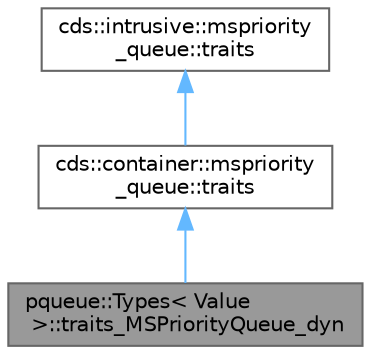 digraph "pqueue::Types&lt; Value &gt;::traits_MSPriorityQueue_dyn"
{
 // LATEX_PDF_SIZE
  bgcolor="transparent";
  edge [fontname=Helvetica,fontsize=10,labelfontname=Helvetica,labelfontsize=10];
  node [fontname=Helvetica,fontsize=10,shape=box,height=0.2,width=0.4];
  Node1 [id="Node000001",label="pqueue::Types\< Value\l \>::traits_MSPriorityQueue_dyn",height=0.2,width=0.4,color="gray40", fillcolor="grey60", style="filled", fontcolor="black",tooltip=" "];
  Node2 -> Node1 [id="edge1_Node000001_Node000002",dir="back",color="steelblue1",style="solid",tooltip=" "];
  Node2 [id="Node000002",label="cds::container::mspriority\l_queue::traits",height=0.2,width=0.4,color="gray40", fillcolor="white", style="filled",URL="$structcds_1_1container_1_1mspriority__queue_1_1traits.html",tooltip="MSPriorityQueue traits"];
  Node3 -> Node2 [id="edge2_Node000002_Node000003",dir="back",color="steelblue1",style="solid",tooltip=" "];
  Node3 [id="Node000003",label="cds::intrusive::mspriority\l_queue::traits",height=0.2,width=0.4,color="gray40", fillcolor="white", style="filled",URL="$structcds_1_1intrusive_1_1mspriority__queue_1_1traits.html",tooltip="MSPriorityQueue traits"];
}
